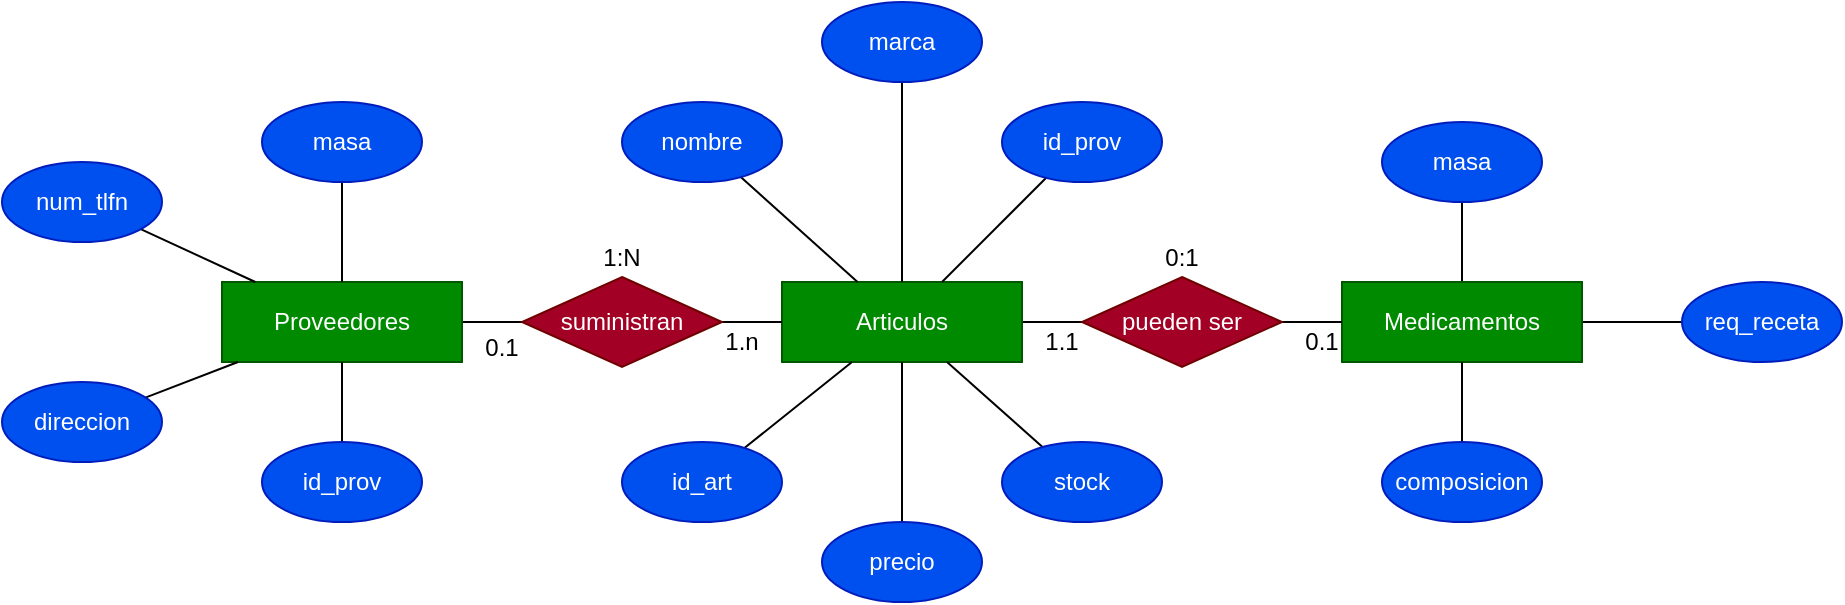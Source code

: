 <mxfile version="15.8.7" type="device"><diagram id="M2Ni3yoPJTkzmk4sGLc8" name="Page-1"><mxGraphModel dx="723" dy="468" grid="1" gridSize="10" guides="1" tooltips="1" connect="1" arrows="1" fold="1" page="1" pageScale="1" pageWidth="827" pageHeight="1169" math="0" shadow="0"><root><mxCell id="0"/><mxCell id="1" parent="0"/><mxCell id="6N668i5K10lFUl8hJMjQ-10" style="edgeStyle=orthogonalEdgeStyle;rounded=0;orthogonalLoop=1;jettySize=auto;html=1;endArrow=none;endFill=0;" parent="1" source="6N668i5K10lFUl8hJMjQ-1" target="6N668i5K10lFUl8hJMjQ-8" edge="1"><mxGeometry relative="1" as="geometry"/></mxCell><mxCell id="6N668i5K10lFUl8hJMjQ-1" value="Proveedores" style="rounded=0;whiteSpace=wrap;html=1;fillColor=#008a00;fontColor=#ffffff;strokeColor=#005700;" parent="1" vertex="1"><mxGeometry x="160" y="170" width="120" height="40" as="geometry"/></mxCell><mxCell id="6N668i5K10lFUl8hJMjQ-13" style="edgeStyle=orthogonalEdgeStyle;rounded=0;orthogonalLoop=1;jettySize=auto;html=1;endArrow=none;endFill=0;" parent="1" source="6N668i5K10lFUl8hJMjQ-2" target="6N668i5K10lFUl8hJMjQ-12" edge="1"><mxGeometry relative="1" as="geometry"/></mxCell><mxCell id="6N668i5K10lFUl8hJMjQ-2" value="Articulos" style="rounded=0;whiteSpace=wrap;html=1;fillColor=#008a00;fontColor=#ffffff;strokeColor=#005700;" parent="1" vertex="1"><mxGeometry x="440" y="170" width="120" height="40" as="geometry"/></mxCell><mxCell id="MLX6tjKXa1mFbvBD0Ovs-1" style="rounded=0;orthogonalLoop=1;jettySize=auto;html=1;endArrow=none;endFill=0;" edge="1" parent="1" source="6N668i5K10lFUl8hJMjQ-3" target="6N668i5K10lFUl8hJMjQ-37"><mxGeometry relative="1" as="geometry"/></mxCell><mxCell id="MLX6tjKXa1mFbvBD0Ovs-3" style="edgeStyle=none;rounded=0;orthogonalLoop=1;jettySize=auto;html=1;endArrow=none;endFill=0;" edge="1" parent="1" source="6N668i5K10lFUl8hJMjQ-3" target="6N668i5K10lFUl8hJMjQ-38"><mxGeometry relative="1" as="geometry"/></mxCell><mxCell id="6N668i5K10lFUl8hJMjQ-3" value="Medicamentos" style="rounded=0;whiteSpace=wrap;html=1;fillColor=#008a00;fontColor=#ffffff;strokeColor=#005700;" parent="1" vertex="1"><mxGeometry x="720" y="170" width="120" height="40" as="geometry"/></mxCell><mxCell id="6N668i5K10lFUl8hJMjQ-11" style="edgeStyle=orthogonalEdgeStyle;rounded=0;orthogonalLoop=1;jettySize=auto;html=1;endArrow=none;endFill=0;" parent="1" source="6N668i5K10lFUl8hJMjQ-8" target="6N668i5K10lFUl8hJMjQ-2" edge="1"><mxGeometry relative="1" as="geometry"/></mxCell><mxCell id="6N668i5K10lFUl8hJMjQ-8" value="suministran" style="rhombus;whiteSpace=wrap;html=1;fillColor=#a20025;fontColor=#ffffff;strokeColor=#6F0000;" parent="1" vertex="1"><mxGeometry x="310" y="167.5" width="100" height="45" as="geometry"/></mxCell><mxCell id="6N668i5K10lFUl8hJMjQ-14" style="edgeStyle=orthogonalEdgeStyle;rounded=0;orthogonalLoop=1;jettySize=auto;html=1;endArrow=none;endFill=0;" parent="1" source="6N668i5K10lFUl8hJMjQ-12" target="6N668i5K10lFUl8hJMjQ-3" edge="1"><mxGeometry relative="1" as="geometry"/></mxCell><mxCell id="6N668i5K10lFUl8hJMjQ-12" value="pueden ser" style="rhombus;whiteSpace=wrap;html=1;fillColor=#a20025;fontColor=#ffffff;strokeColor=#6F0000;" parent="1" vertex="1"><mxGeometry x="590" y="167.5" width="100" height="45" as="geometry"/></mxCell><mxCell id="6N668i5K10lFUl8hJMjQ-16" style="rounded=0;orthogonalLoop=1;jettySize=auto;html=1;endArrow=none;endFill=0;" parent="1" source="6N668i5K10lFUl8hJMjQ-15" target="6N668i5K10lFUl8hJMjQ-1" edge="1"><mxGeometry relative="1" as="geometry"/></mxCell><mxCell id="6N668i5K10lFUl8hJMjQ-15" value="masa" style="ellipse;whiteSpace=wrap;html=1;fillColor=#0050ef;fontColor=#ffffff;strokeColor=#001DBC;" parent="1" vertex="1"><mxGeometry x="180" y="80" width="80" height="40" as="geometry"/></mxCell><mxCell id="6N668i5K10lFUl8hJMjQ-18" style="edgeStyle=none;rounded=0;orthogonalLoop=1;jettySize=auto;html=1;endArrow=none;endFill=0;" parent="1" source="6N668i5K10lFUl8hJMjQ-17" target="6N668i5K10lFUl8hJMjQ-1" edge="1"><mxGeometry relative="1" as="geometry"/></mxCell><mxCell id="6N668i5K10lFUl8hJMjQ-17" value="num_tlfn" style="ellipse;whiteSpace=wrap;html=1;fillColor=#0050ef;fontColor=#ffffff;strokeColor=#001DBC;" parent="1" vertex="1"><mxGeometry x="50" y="110" width="80" height="40" as="geometry"/></mxCell><mxCell id="6N668i5K10lFUl8hJMjQ-20" style="edgeStyle=none;rounded=0;orthogonalLoop=1;jettySize=auto;html=1;endArrow=none;endFill=0;" parent="1" source="6N668i5K10lFUl8hJMjQ-19" target="6N668i5K10lFUl8hJMjQ-1" edge="1"><mxGeometry relative="1" as="geometry"/></mxCell><mxCell id="6N668i5K10lFUl8hJMjQ-19" value="direccion" style="ellipse;whiteSpace=wrap;html=1;fillColor=#0050ef;fontColor=#ffffff;strokeColor=#001DBC;" parent="1" vertex="1"><mxGeometry x="50" y="220" width="80" height="40" as="geometry"/></mxCell><mxCell id="6N668i5K10lFUl8hJMjQ-23" style="edgeStyle=none;rounded=0;orthogonalLoop=1;jettySize=auto;html=1;endArrow=none;endFill=0;" parent="1" source="6N668i5K10lFUl8hJMjQ-21" target="6N668i5K10lFUl8hJMjQ-1" edge="1"><mxGeometry relative="1" as="geometry"/></mxCell><mxCell id="6N668i5K10lFUl8hJMjQ-21" value="id_prov" style="ellipse;whiteSpace=wrap;html=1;fillColor=#0050ef;fontColor=#ffffff;strokeColor=#001DBC;" parent="1" vertex="1"><mxGeometry x="180" y="250" width="80" height="40" as="geometry"/></mxCell><mxCell id="6N668i5K10lFUl8hJMjQ-35" style="edgeStyle=none;rounded=0;orthogonalLoop=1;jettySize=auto;html=1;endArrow=none;endFill=0;" parent="1" source="6N668i5K10lFUl8hJMjQ-24" target="6N668i5K10lFUl8hJMjQ-2" edge="1"><mxGeometry relative="1" as="geometry"/></mxCell><mxCell id="6N668i5K10lFUl8hJMjQ-24" value="nombre" style="ellipse;whiteSpace=wrap;html=1;fillColor=#0050ef;fontColor=#ffffff;strokeColor=#001DBC;" parent="1" vertex="1"><mxGeometry x="360" y="80" width="80" height="40" as="geometry"/></mxCell><mxCell id="6N668i5K10lFUl8hJMjQ-36" style="edgeStyle=none;rounded=0;orthogonalLoop=1;jettySize=auto;html=1;endArrow=none;endFill=0;" parent="1" source="6N668i5K10lFUl8hJMjQ-25" target="6N668i5K10lFUl8hJMjQ-2" edge="1"><mxGeometry relative="1" as="geometry"/></mxCell><mxCell id="6N668i5K10lFUl8hJMjQ-25" value="marca" style="ellipse;whiteSpace=wrap;html=1;fillColor=#0050ef;fontColor=#ffffff;strokeColor=#001DBC;" parent="1" vertex="1"><mxGeometry x="460" y="30" width="80" height="40" as="geometry"/></mxCell><mxCell id="6N668i5K10lFUl8hJMjQ-32" style="edgeStyle=none;rounded=0;orthogonalLoop=1;jettySize=auto;html=1;endArrow=none;endFill=0;" parent="1" source="6N668i5K10lFUl8hJMjQ-26" target="6N668i5K10lFUl8hJMjQ-2" edge="1"><mxGeometry relative="1" as="geometry"/></mxCell><mxCell id="6N668i5K10lFUl8hJMjQ-26" value="precio" style="ellipse;whiteSpace=wrap;html=1;fillColor=#0050ef;fontColor=#ffffff;strokeColor=#001DBC;" parent="1" vertex="1"><mxGeometry x="460" y="290" width="80" height="40" as="geometry"/></mxCell><mxCell id="6N668i5K10lFUl8hJMjQ-31" style="edgeStyle=none;rounded=0;orthogonalLoop=1;jettySize=auto;html=1;endArrow=none;endFill=0;" parent="1" source="6N668i5K10lFUl8hJMjQ-27" target="6N668i5K10lFUl8hJMjQ-2" edge="1"><mxGeometry relative="1" as="geometry"/></mxCell><mxCell id="6N668i5K10lFUl8hJMjQ-27" value="id_art" style="ellipse;whiteSpace=wrap;html=1;fillColor=#0050ef;fontColor=#ffffff;strokeColor=#001DBC;" parent="1" vertex="1"><mxGeometry x="360" y="250" width="80" height="40" as="geometry"/></mxCell><mxCell id="6N668i5K10lFUl8hJMjQ-34" style="edgeStyle=none;rounded=0;orthogonalLoop=1;jettySize=auto;html=1;endArrow=none;endFill=0;" parent="1" source="6N668i5K10lFUl8hJMjQ-28" target="6N668i5K10lFUl8hJMjQ-2" edge="1"><mxGeometry relative="1" as="geometry"/></mxCell><mxCell id="6N668i5K10lFUl8hJMjQ-28" value="id_prov" style="ellipse;whiteSpace=wrap;html=1;fillColor=#0050ef;fontColor=#ffffff;strokeColor=#001DBC;" parent="1" vertex="1"><mxGeometry x="550" y="80" width="80" height="40" as="geometry"/></mxCell><mxCell id="6N668i5K10lFUl8hJMjQ-33" style="edgeStyle=none;rounded=0;orthogonalLoop=1;jettySize=auto;html=1;endArrow=none;endFill=0;" parent="1" source="6N668i5K10lFUl8hJMjQ-30" target="6N668i5K10lFUl8hJMjQ-2" edge="1"><mxGeometry relative="1" as="geometry"/></mxCell><mxCell id="6N668i5K10lFUl8hJMjQ-30" value="stock" style="ellipse;whiteSpace=wrap;html=1;fillColor=#0050ef;fontColor=#ffffff;strokeColor=#001DBC;" parent="1" vertex="1"><mxGeometry x="550" y="250" width="80" height="40" as="geometry"/></mxCell><mxCell id="6N668i5K10lFUl8hJMjQ-37" value="masa" style="ellipse;whiteSpace=wrap;html=1;fillColor=#0050ef;fontColor=#ffffff;strokeColor=#001DBC;" parent="1" vertex="1"><mxGeometry x="740" y="90" width="80" height="40" as="geometry"/></mxCell><mxCell id="6N668i5K10lFUl8hJMjQ-38" value="req_receta" style="ellipse;whiteSpace=wrap;html=1;fillColor=#0050ef;fontColor=#ffffff;strokeColor=#001DBC;" parent="1" vertex="1"><mxGeometry x="890" y="170" width="80" height="40" as="geometry"/></mxCell><mxCell id="MLX6tjKXa1mFbvBD0Ovs-4" style="edgeStyle=none;rounded=0;orthogonalLoop=1;jettySize=auto;html=1;endArrow=none;endFill=0;" edge="1" parent="1" source="6N668i5K10lFUl8hJMjQ-39" target="6N668i5K10lFUl8hJMjQ-3"><mxGeometry relative="1" as="geometry"/></mxCell><mxCell id="6N668i5K10lFUl8hJMjQ-39" value="composicion" style="ellipse;whiteSpace=wrap;html=1;fillColor=#0050ef;fontColor=#ffffff;strokeColor=#001DBC;" parent="1" vertex="1"><mxGeometry x="740" y="250" width="80" height="40" as="geometry"/></mxCell><mxCell id="MLX6tjKXa1mFbvBD0Ovs-5" value="0.1" style="text;html=1;strokeColor=none;fillColor=none;align=center;verticalAlign=middle;whiteSpace=wrap;rounded=0;" vertex="1" parent="1"><mxGeometry x="280" y="192.5" width="40" height="20" as="geometry"/></mxCell><mxCell id="MLX6tjKXa1mFbvBD0Ovs-6" value="1.n" style="text;html=1;strokeColor=none;fillColor=none;align=center;verticalAlign=middle;whiteSpace=wrap;rounded=0;" vertex="1" parent="1"><mxGeometry x="400" y="190" width="40" height="20" as="geometry"/></mxCell><mxCell id="MLX6tjKXa1mFbvBD0Ovs-7" value="1:N" style="text;html=1;strokeColor=none;fillColor=none;align=center;verticalAlign=middle;whiteSpace=wrap;rounded=0;" vertex="1" parent="1"><mxGeometry x="340" y="147.5" width="40" height="20" as="geometry"/></mxCell><mxCell id="MLX6tjKXa1mFbvBD0Ovs-8" value="0.1" style="text;html=1;strokeColor=none;fillColor=none;align=center;verticalAlign=middle;whiteSpace=wrap;rounded=0;" vertex="1" parent="1"><mxGeometry x="690" y="190" width="40" height="20" as="geometry"/></mxCell><mxCell id="MLX6tjKXa1mFbvBD0Ovs-9" value="1.1" style="text;html=1;strokeColor=none;fillColor=none;align=center;verticalAlign=middle;whiteSpace=wrap;rounded=0;" vertex="1" parent="1"><mxGeometry x="560" y="190" width="40" height="20" as="geometry"/></mxCell><mxCell id="MLX6tjKXa1mFbvBD0Ovs-10" value="0:1" style="text;html=1;strokeColor=none;fillColor=none;align=center;verticalAlign=middle;whiteSpace=wrap;rounded=0;" vertex="1" parent="1"><mxGeometry x="620" y="147.5" width="40" height="20" as="geometry"/></mxCell></root></mxGraphModel></diagram></mxfile>